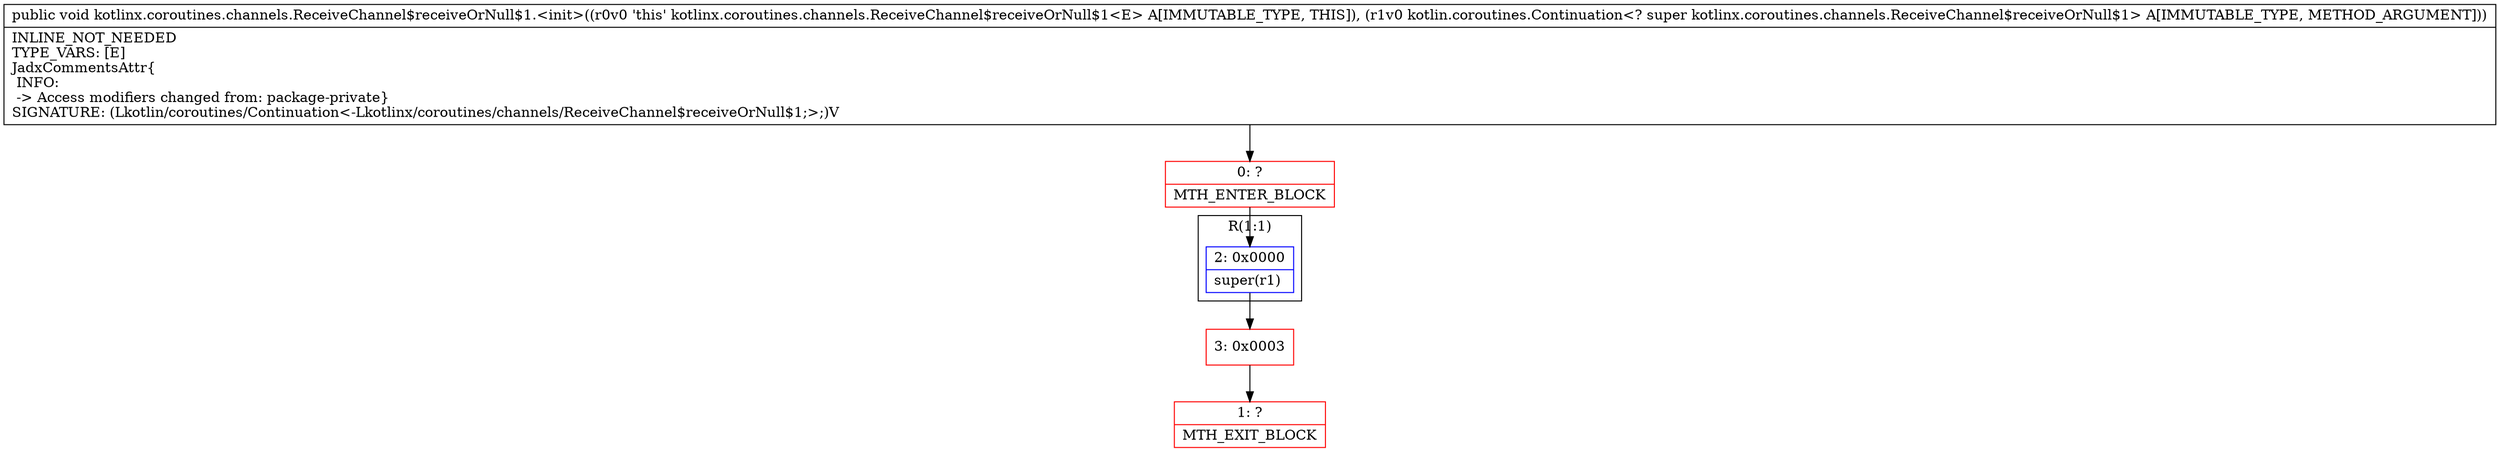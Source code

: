 digraph "CFG forkotlinx.coroutines.channels.ReceiveChannel$receiveOrNull$1.\<init\>(Lkotlin\/coroutines\/Continuation;)V" {
subgraph cluster_Region_270602482 {
label = "R(1:1)";
node [shape=record,color=blue];
Node_2 [shape=record,label="{2\:\ 0x0000|super(r1)\l}"];
}
Node_0 [shape=record,color=red,label="{0\:\ ?|MTH_ENTER_BLOCK\l}"];
Node_3 [shape=record,color=red,label="{3\:\ 0x0003}"];
Node_1 [shape=record,color=red,label="{1\:\ ?|MTH_EXIT_BLOCK\l}"];
MethodNode[shape=record,label="{public void kotlinx.coroutines.channels.ReceiveChannel$receiveOrNull$1.\<init\>((r0v0 'this' kotlinx.coroutines.channels.ReceiveChannel$receiveOrNull$1\<E\> A[IMMUTABLE_TYPE, THIS]), (r1v0 kotlin.coroutines.Continuation\<? super kotlinx.coroutines.channels.ReceiveChannel$receiveOrNull$1\> A[IMMUTABLE_TYPE, METHOD_ARGUMENT]))  | INLINE_NOT_NEEDED\lTYPE_VARS: [E]\lJadxCommentsAttr\{\l INFO: \l \-\> Access modifiers changed from: package\-private\}\lSIGNATURE: (Lkotlin\/coroutines\/Continuation\<\-Lkotlinx\/coroutines\/channels\/ReceiveChannel$receiveOrNull$1;\>;)V\l}"];
MethodNode -> Node_0;Node_2 -> Node_3;
Node_0 -> Node_2;
Node_3 -> Node_1;
}

